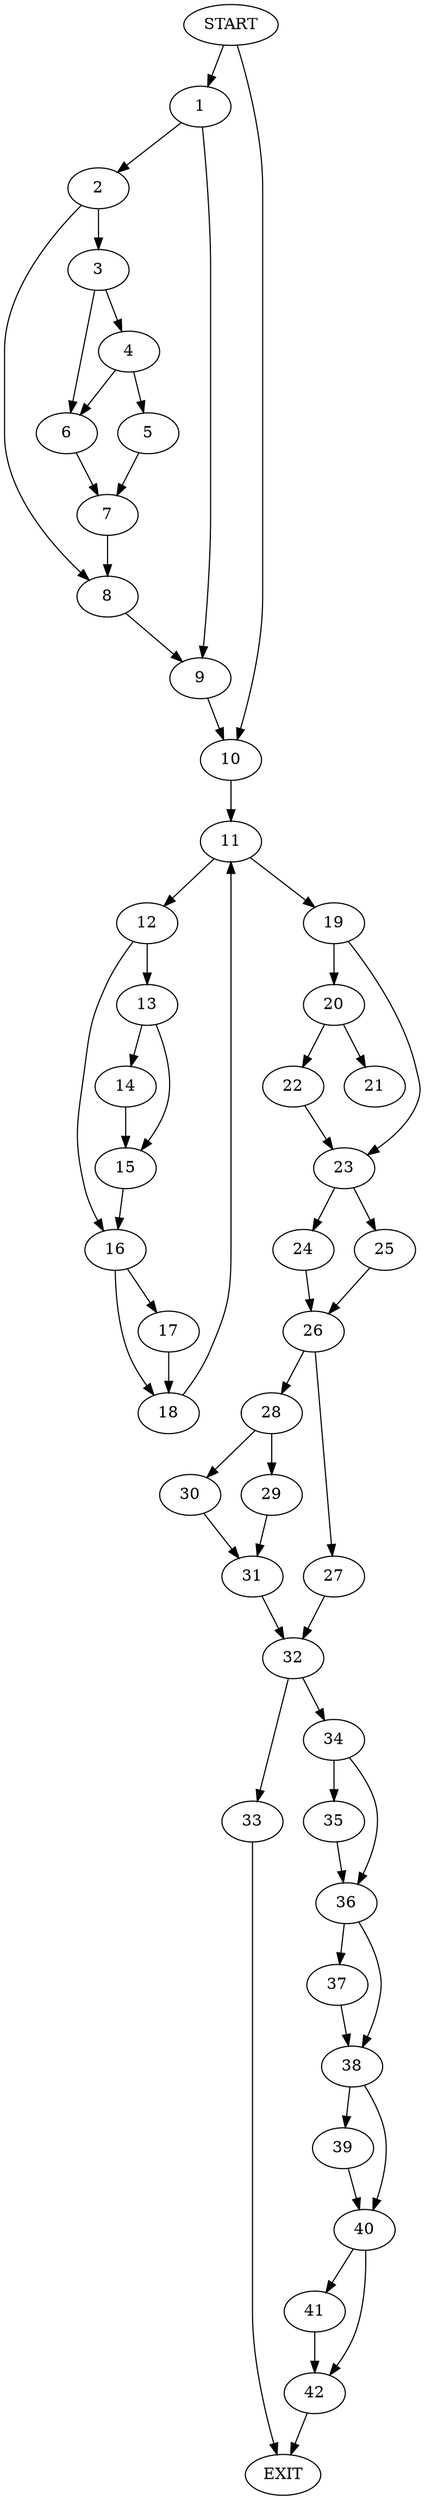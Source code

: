 digraph { 
0 [label="START"];
1;
2;
3;
4;
5;
6;
7;
8;
9;
10;
11;
12;
13;
14;
15;
16;
17;
18;
19;
20;
21;
22;
23;
24;
25;
26;
27;
28;
29;
30;
31;
32;
33;
34;
35;
36;
37;
38;
39;
40;
41;
42;
43[label="EXIT"];
0 -> 1;
0 -> 10;
1 -> 2;
1 -> 9;
2 -> 3;
2 -> 8;
3 -> 4;
3 -> 6;
4 -> 5;
4 -> 6;
5 -> 7;
6 -> 7;
7 -> 8;
8 -> 9;
9 -> 10;
10 -> 11;
11 -> 12;
11 -> 19;
12 -> 13;
12 -> 16;
13 -> 15;
13 -> 14;
14 -> 15;
15 -> 16;
16 -> 17;
16 -> 18;
17 -> 18;
18 -> 11;
19 -> 20;
19 -> 23;
20 -> 21;
20 -> 22;
22 -> 23;
23 -> 24;
23 -> 25;
24 -> 26;
25 -> 26;
26 -> 27;
26 -> 28;
27 -> 32;
28 -> 29;
28 -> 30;
29 -> 31;
30 -> 31;
31 -> 32;
32 -> 33;
32 -> 34;
33 -> 43;
34 -> 35;
34 -> 36;
35 -> 36;
36 -> 37;
36 -> 38;
37 -> 38;
38 -> 39;
38 -> 40;
39 -> 40;
40 -> 41;
40 -> 42;
41 -> 42;
42 -> 43;
}